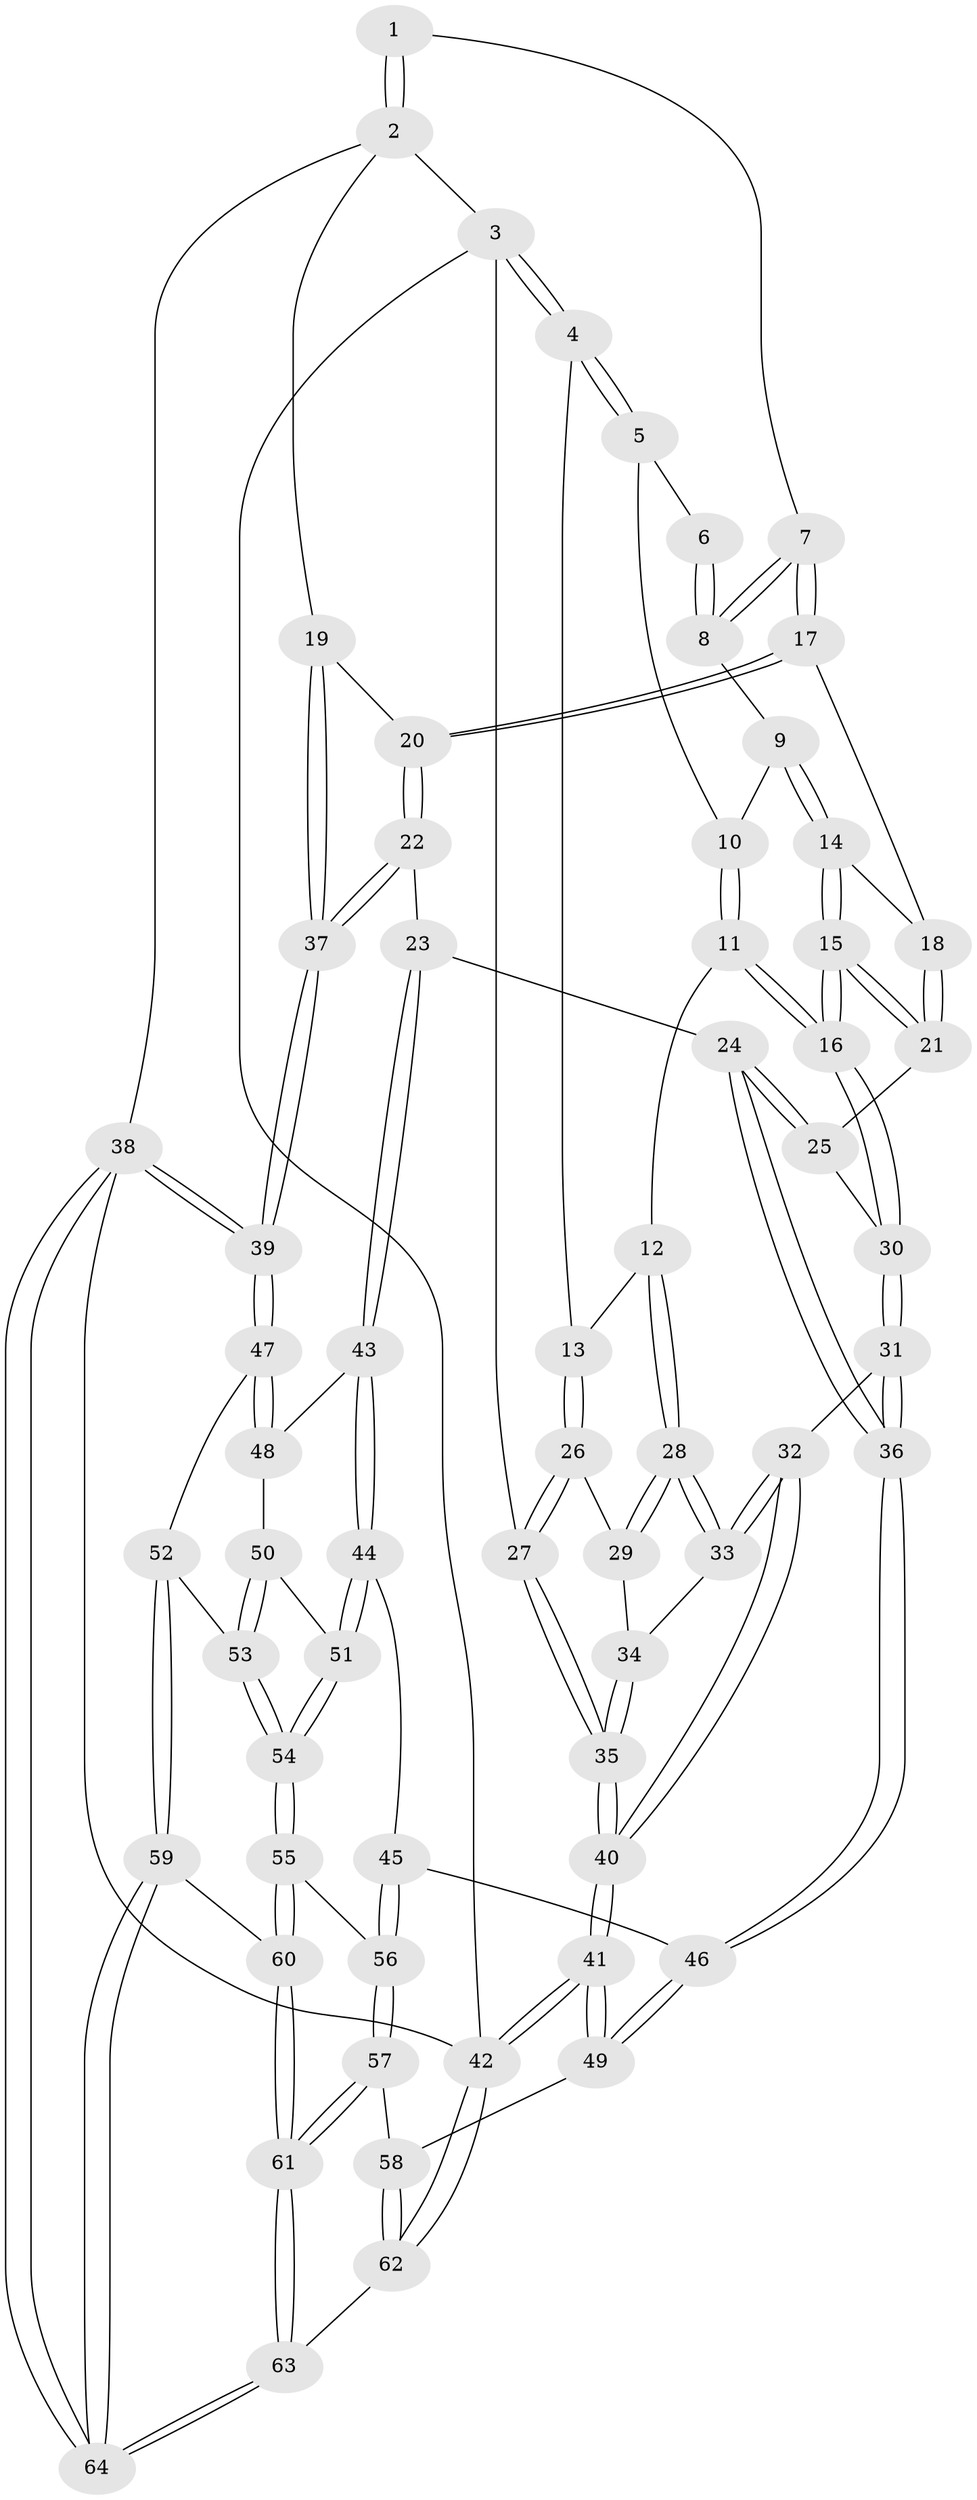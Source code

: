 // Generated by graph-tools (version 1.1) at 2025/11/02/27/25 16:11:59]
// undirected, 64 vertices, 157 edges
graph export_dot {
graph [start="1"]
  node [color=gray90,style=filled];
  1 [pos="+0.7733112213836905+0"];
  2 [pos="+1+0"];
  3 [pos="+0+0"];
  4 [pos="+0.17447819985925814+0"];
  5 [pos="+0.4505889056131521+0"];
  6 [pos="+0.6031878493741523+0"];
  7 [pos="+0.7309957483112844+0.07784423901581919"];
  8 [pos="+0.6173274889350793+0.02156380715567576"];
  9 [pos="+0.5943211644061019+0.07048422076720377"];
  10 [pos="+0.5632315274829832+0.07297911467145034"];
  11 [pos="+0.4094953577819324+0.16918420819699814"];
  12 [pos="+0.26858793549345056+0.009457698212042325"];
  13 [pos="+0.26579899777279514+0.004994121979593942"];
  14 [pos="+0.6420601159068632+0.12476320827512495"];
  15 [pos="+0.44559470944840623+0.21390724599277858"];
  16 [pos="+0.4331388455384165+0.21786695176026044"];
  17 [pos="+0.7385435639180288+0.1303490267778046"];
  18 [pos="+0.7139546660887943+0.15011878058883413"];
  19 [pos="+1+0"];
  20 [pos="+0.8795823795893059+0.14558731987737708"];
  21 [pos="+0.7025235292903423+0.18500909339063196"];
  22 [pos="+0.886418619649766+0.3872243422675824"];
  23 [pos="+0.8023736441873971+0.42090207593321444"];
  24 [pos="+0.7302838324770633+0.3981564307428685"];
  25 [pos="+0.6938958951449794+0.2552229358495692"];
  26 [pos="+0.11562716599025058+0.2535908195868563"];
  27 [pos="+0+0.23332458769063832"];
  28 [pos="+0.209046007430842+0.35024406741227376"];
  29 [pos="+0.13493573526883318+0.2942086671243338"];
  30 [pos="+0.4363924668397412+0.23787039077276131"];
  31 [pos="+0.4272959445319443+0.47060789238413175"];
  32 [pos="+0.2501338574018592+0.4286336396962664"];
  33 [pos="+0.24697852943476675+0.4242983884405619"];
  34 [pos="+0.05811937458047445+0.35686218806521397"];
  35 [pos="+0+0.3985623402688497"];
  36 [pos="+0.43636238068939615+0.4832592708850326"];
  37 [pos="+1+0.4369059024583596"];
  38 [pos="+1+1"];
  39 [pos="+1+0.8599758665012935"];
  40 [pos="+0+0.6237231922957197"];
  41 [pos="+0+0.7242939435178155"];
  42 [pos="+0+1"];
  43 [pos="+0.8020858474162075+0.457367161069318"];
  44 [pos="+0.6736670315310272+0.6552998150119018"];
  45 [pos="+0.5593528620123095+0.6256688498925275"];
  46 [pos="+0.4376159088621498+0.5256769081733228"];
  47 [pos="+1+0.768689281711693"];
  48 [pos="+0.8513530271347891+0.64410886161218"];
  49 [pos="+0.36057783732446047+0.6637842426792241"];
  50 [pos="+0.7352518671784316+0.6851253178807518"];
  51 [pos="+0.7020859825155833+0.680025368405813"];
  52 [pos="+0.7931428945939568+0.7910782042566605"];
  53 [pos="+0.7799872226275288+0.7842098039639708"];
  54 [pos="+0.6677128305112786+0.8174127871406985"];
  55 [pos="+0.6667227521639534+0.8186758121343828"];
  56 [pos="+0.5873283808858116+0.7960777155192496"];
  57 [pos="+0.4874632022723405+0.8690319044312982"];
  58 [pos="+0.3754645039420987+0.8257061121747659"];
  59 [pos="+0.7500038833364244+0.9316234610641688"];
  60 [pos="+0.6901932703104452+0.9027804659141875"];
  61 [pos="+0.5549341622713039+0.9746268731570563"];
  62 [pos="+0+1"];
  63 [pos="+0.5340606706391076+1"];
  64 [pos="+1+1"];
  1 -- 2;
  1 -- 2;
  1 -- 7;
  2 -- 3;
  2 -- 19;
  2 -- 38;
  3 -- 4;
  3 -- 4;
  3 -- 27;
  3 -- 42;
  4 -- 5;
  4 -- 5;
  4 -- 13;
  5 -- 6;
  5 -- 10;
  6 -- 8;
  6 -- 8;
  7 -- 8;
  7 -- 8;
  7 -- 17;
  7 -- 17;
  8 -- 9;
  9 -- 10;
  9 -- 14;
  9 -- 14;
  10 -- 11;
  10 -- 11;
  11 -- 12;
  11 -- 16;
  11 -- 16;
  12 -- 13;
  12 -- 28;
  12 -- 28;
  13 -- 26;
  13 -- 26;
  14 -- 15;
  14 -- 15;
  14 -- 18;
  15 -- 16;
  15 -- 16;
  15 -- 21;
  15 -- 21;
  16 -- 30;
  16 -- 30;
  17 -- 18;
  17 -- 20;
  17 -- 20;
  18 -- 21;
  18 -- 21;
  19 -- 20;
  19 -- 37;
  19 -- 37;
  20 -- 22;
  20 -- 22;
  21 -- 25;
  22 -- 23;
  22 -- 37;
  22 -- 37;
  23 -- 24;
  23 -- 43;
  23 -- 43;
  24 -- 25;
  24 -- 25;
  24 -- 36;
  24 -- 36;
  25 -- 30;
  26 -- 27;
  26 -- 27;
  26 -- 29;
  27 -- 35;
  27 -- 35;
  28 -- 29;
  28 -- 29;
  28 -- 33;
  28 -- 33;
  29 -- 34;
  30 -- 31;
  30 -- 31;
  31 -- 32;
  31 -- 36;
  31 -- 36;
  32 -- 33;
  32 -- 33;
  32 -- 40;
  32 -- 40;
  33 -- 34;
  34 -- 35;
  34 -- 35;
  35 -- 40;
  35 -- 40;
  36 -- 46;
  36 -- 46;
  37 -- 39;
  37 -- 39;
  38 -- 39;
  38 -- 39;
  38 -- 64;
  38 -- 64;
  38 -- 42;
  39 -- 47;
  39 -- 47;
  40 -- 41;
  40 -- 41;
  41 -- 42;
  41 -- 42;
  41 -- 49;
  41 -- 49;
  42 -- 62;
  42 -- 62;
  43 -- 44;
  43 -- 44;
  43 -- 48;
  44 -- 45;
  44 -- 51;
  44 -- 51;
  45 -- 46;
  45 -- 56;
  45 -- 56;
  46 -- 49;
  46 -- 49;
  47 -- 48;
  47 -- 48;
  47 -- 52;
  48 -- 50;
  49 -- 58;
  50 -- 51;
  50 -- 53;
  50 -- 53;
  51 -- 54;
  51 -- 54;
  52 -- 53;
  52 -- 59;
  52 -- 59;
  53 -- 54;
  53 -- 54;
  54 -- 55;
  54 -- 55;
  55 -- 56;
  55 -- 60;
  55 -- 60;
  56 -- 57;
  56 -- 57;
  57 -- 58;
  57 -- 61;
  57 -- 61;
  58 -- 62;
  58 -- 62;
  59 -- 60;
  59 -- 64;
  59 -- 64;
  60 -- 61;
  60 -- 61;
  61 -- 63;
  61 -- 63;
  62 -- 63;
  63 -- 64;
  63 -- 64;
}
